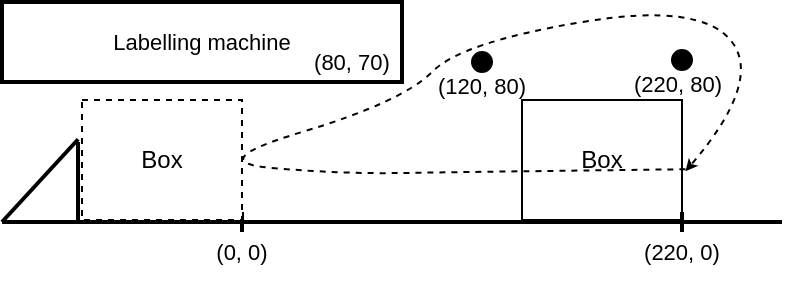 <mxfile version="24.8.6">
  <diagram name="Page-1" id="Tz7L5756_1JB_fjBQkaa">
    <mxGraphModel dx="447" dy="222" grid="1" gridSize="10" guides="1" tooltips="1" connect="1" arrows="1" fold="1" page="1" pageScale="1" pageWidth="850" pageHeight="1100" math="0" shadow="0">
      <root>
        <mxCell id="0" />
        <mxCell id="1" parent="0" />
        <mxCell id="071c9aJxDS3kiMfwyO00-1" value="" style="endArrow=none;html=1;rounded=0;strokeWidth=2;" edge="1" parent="1">
          <mxGeometry width="50" height="50" relative="1" as="geometry">
            <mxPoint x="80" y="280" as="sourcePoint" />
            <mxPoint x="470" y="280" as="targetPoint" />
          </mxGeometry>
        </mxCell>
        <mxCell id="071c9aJxDS3kiMfwyO00-2" value="Labelling machine" style="rounded=0;whiteSpace=wrap;html=1;strokeWidth=2;fontSize=11;" vertex="1" parent="1">
          <mxGeometry x="80" y="170" width="200" height="40" as="geometry" />
        </mxCell>
        <mxCell id="071c9aJxDS3kiMfwyO00-5" value="" style="endArrow=none;html=1;rounded=0;strokeWidth=2;" edge="1" parent="1">
          <mxGeometry width="50" height="50" relative="1" as="geometry">
            <mxPoint x="200" y="285" as="sourcePoint" />
            <mxPoint x="200" y="275" as="targetPoint" />
          </mxGeometry>
        </mxCell>
        <mxCell id="071c9aJxDS3kiMfwyO00-6" value="(0, 0)" style="text;html=1;align=center;verticalAlign=middle;whiteSpace=wrap;rounded=0;fontSize=11;" vertex="1" parent="1">
          <mxGeometry x="170" y="280" width="60" height="30" as="geometry" />
        </mxCell>
        <mxCell id="071c9aJxDS3kiMfwyO00-8" value="" style="endArrow=none;html=1;rounded=0;strokeWidth=2;" edge="1" parent="1">
          <mxGeometry width="50" height="50" relative="1" as="geometry">
            <mxPoint x="118" y="280" as="sourcePoint" />
            <mxPoint x="118" y="240" as="targetPoint" />
          </mxGeometry>
        </mxCell>
        <mxCell id="071c9aJxDS3kiMfwyO00-9" value="" style="endArrow=none;html=1;rounded=0;strokeWidth=2;entryX=-0.024;entryY=0.327;entryDx=0;entryDy=0;entryPerimeter=0;" edge="1" parent="1" target="071c9aJxDS3kiMfwyO00-19">
          <mxGeometry width="50" height="50" relative="1" as="geometry">
            <mxPoint x="80" y="280" as="sourcePoint" />
            <mxPoint x="110" y="240" as="targetPoint" />
          </mxGeometry>
        </mxCell>
        <mxCell id="071c9aJxDS3kiMfwyO00-10" value="" style="ellipse;whiteSpace=wrap;html=1;aspect=fixed;fillColor=#000000;" vertex="1" parent="1">
          <mxGeometry x="315" y="195" width="10" height="10" as="geometry" />
        </mxCell>
        <mxCell id="071c9aJxDS3kiMfwyO00-11" value="" style="ellipse;whiteSpace=wrap;html=1;aspect=fixed;fillColor=#000000;" vertex="1" parent="1">
          <mxGeometry x="415" y="194" width="10" height="10" as="geometry" />
        </mxCell>
        <mxCell id="071c9aJxDS3kiMfwyO00-12" value="(80, 70)" style="text;html=1;align=center;verticalAlign=middle;whiteSpace=wrap;rounded=0;fontSize=11;" vertex="1" parent="1">
          <mxGeometry x="220" y="185" width="70" height="30" as="geometry" />
        </mxCell>
        <mxCell id="071c9aJxDS3kiMfwyO00-13" value="(120, 80)" style="text;html=1;align=center;verticalAlign=middle;whiteSpace=wrap;rounded=0;fontSize=11;" vertex="1" parent="1">
          <mxGeometry x="280" y="197" width="80" height="30" as="geometry" />
        </mxCell>
        <mxCell id="071c9aJxDS3kiMfwyO00-14" value="(220, 80)" style="text;html=1;align=center;verticalAlign=middle;whiteSpace=wrap;rounded=0;fontSize=11;" vertex="1" parent="1">
          <mxGeometry x="378" y="196" width="80" height="30" as="geometry" />
        </mxCell>
        <mxCell id="071c9aJxDS3kiMfwyO00-15" value="Box" style="rounded=0;whiteSpace=wrap;html=1;" vertex="1" parent="1">
          <mxGeometry x="340" y="219" width="80" height="60" as="geometry" />
        </mxCell>
        <mxCell id="071c9aJxDS3kiMfwyO00-16" value="" style="endArrow=none;html=1;rounded=0;strokeWidth=2;" edge="1" parent="1">
          <mxGeometry width="50" height="50" relative="1" as="geometry">
            <mxPoint x="420" y="285" as="sourcePoint" />
            <mxPoint x="420" y="275" as="targetPoint" />
          </mxGeometry>
        </mxCell>
        <mxCell id="071c9aJxDS3kiMfwyO00-17" value="(220, 0)" style="text;html=1;align=center;verticalAlign=middle;whiteSpace=wrap;rounded=0;fontSize=11;" vertex="1" parent="1">
          <mxGeometry x="390" y="280" width="60" height="30" as="geometry" />
        </mxCell>
        <mxCell id="071c9aJxDS3kiMfwyO00-19" value="Box" style="rounded=0;whiteSpace=wrap;html=1;dashed=1;" vertex="1" parent="1">
          <mxGeometry x="120" y="219" width="80" height="60" as="geometry" />
        </mxCell>
        <mxCell id="071c9aJxDS3kiMfwyO00-22" value="" style="curved=1;endArrow=classic;html=1;rounded=0;entryX=1.022;entryY=0.594;entryDx=0;entryDy=0;entryPerimeter=0;exitX=1.022;exitY=0.577;exitDx=0;exitDy=0;exitPerimeter=0;endSize=3;dashed=1;" edge="1" parent="1" source="071c9aJxDS3kiMfwyO00-15" target="071c9aJxDS3kiMfwyO00-15">
          <mxGeometry width="50" height="50" relative="1" as="geometry">
            <mxPoint x="390" y="215" as="sourcePoint" />
            <mxPoint x="440" y="165" as="targetPoint" />
            <Array as="points">
              <mxPoint x="310" y="255" />
              <mxPoint x="250" y="256" />
              <mxPoint x="180" y="250" />
              <mxPoint x="280" y="220" />
              <mxPoint x="310" y="190" />
              <mxPoint x="430" y="170" />
              <mxPoint x="460" y="210" />
            </Array>
          </mxGeometry>
        </mxCell>
      </root>
    </mxGraphModel>
  </diagram>
</mxfile>
